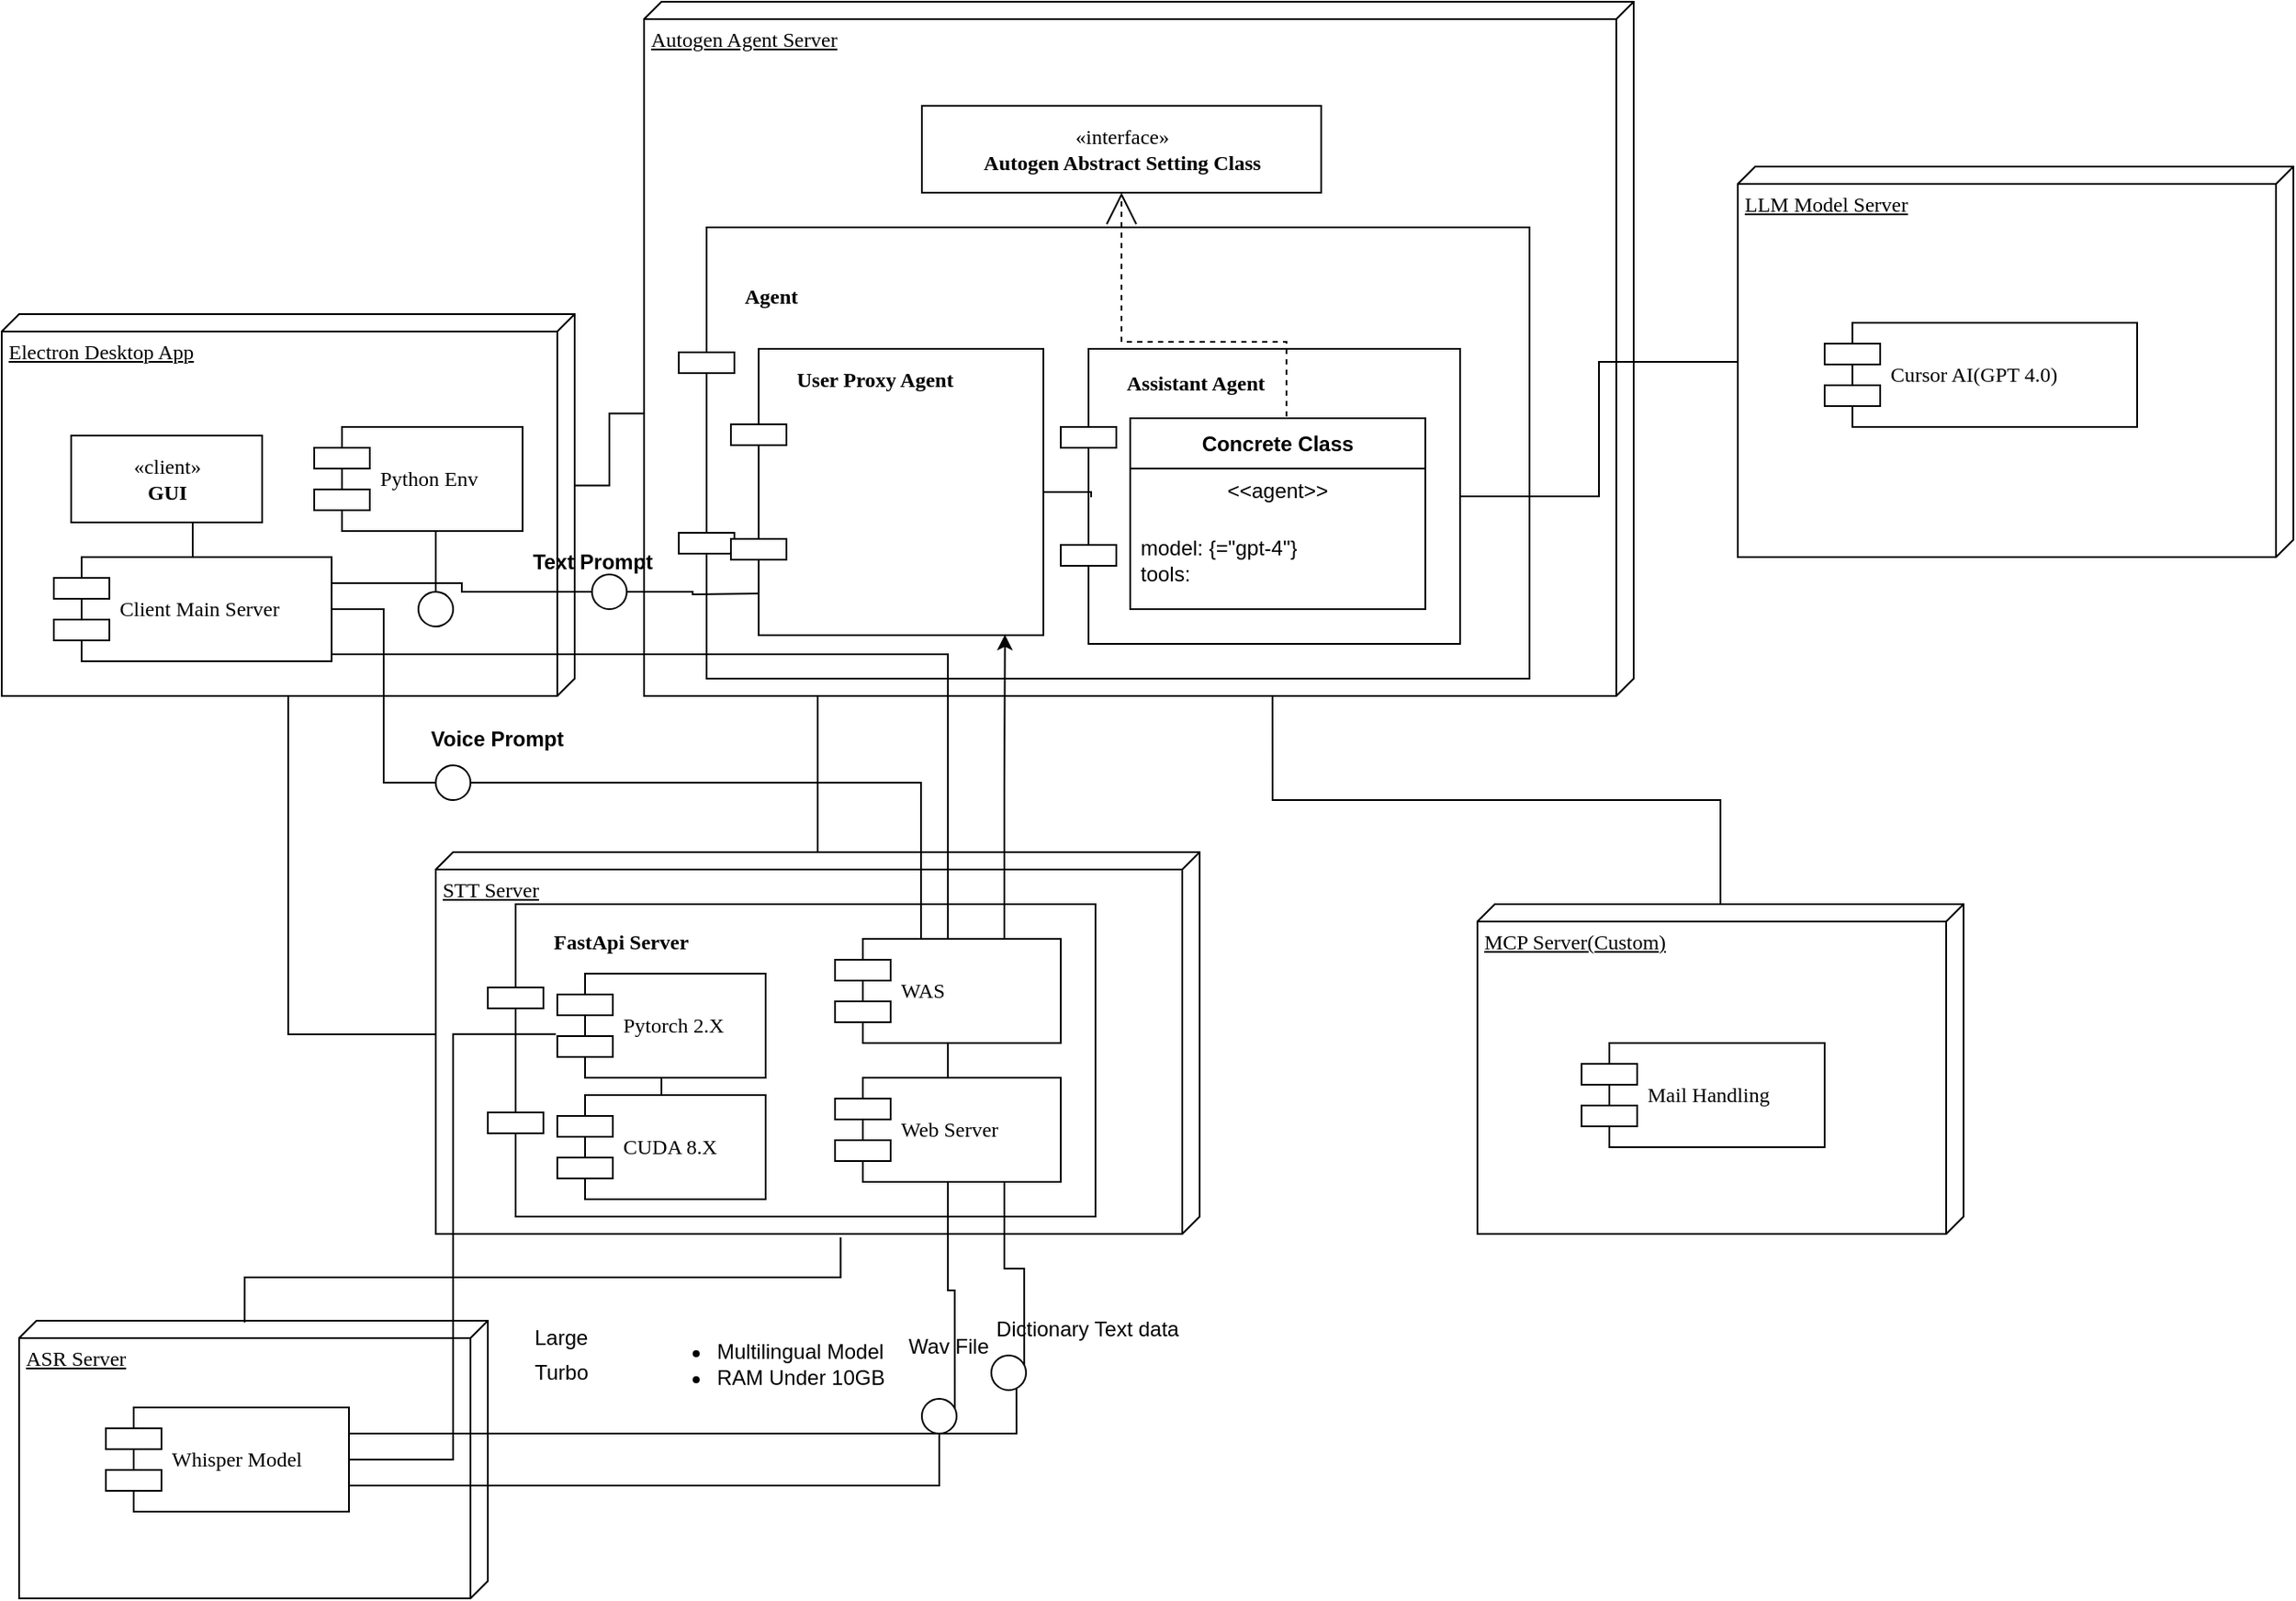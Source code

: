<mxfile version="26.2.14">
  <diagram name="Page-1" id="5f0bae14-7c28-e335-631c-24af17079c00">
    <mxGraphModel dx="1522" dy="1841" grid="1" gridSize="10" guides="1" tooltips="1" connect="1" arrows="1" fold="1" page="1" pageScale="1" pageWidth="1100" pageHeight="850" background="none" math="0" shadow="0">
      <root>
        <mxCell id="0" />
        <mxCell id="1" parent="0" />
        <mxCell id="_DX33EU-IOQj22-FRPUu-22" style="edgeStyle=orthogonalEdgeStyle;rounded=0;orthogonalLoop=1;jettySize=auto;html=1;endArrow=none;startFill=0;entryX=0.593;entryY=0.998;entryDx=0;entryDy=0;entryPerimeter=0;exitX=0.449;exitY=0.004;exitDx=0;exitDy=0;exitPerimeter=0;" edge="1" parent="1" source="39150e848f15840c-1" target="39150e848f15840c-2">
          <mxGeometry relative="1" as="geometry" />
        </mxCell>
        <mxCell id="39150e848f15840c-1" value="Electron Desktop App" style="verticalAlign=top;align=left;spacingTop=8;spacingLeft=2;spacingRight=12;shape=cube;size=10;direction=south;fontStyle=4;html=1;rounded=0;shadow=0;comic=0;labelBackgroundColor=none;strokeWidth=1;fontFamily=Verdana;fontSize=12" parent="1" vertex="1">
          <mxGeometry x="120" y="70" width="330" height="220" as="geometry" />
        </mxCell>
        <mxCell id="_DX33EU-IOQj22-FRPUu-21" style="edgeStyle=orthogonalEdgeStyle;rounded=0;orthogonalLoop=1;jettySize=auto;html=1;exitX=1;exitY=0.365;exitDx=0;exitDy=0;exitPerimeter=0;endArrow=none;startFill=0;" edge="1" parent="1" source="39150e848f15840c-2" target="_DX33EU-IOQj22-FRPUu-2">
          <mxGeometry relative="1" as="geometry" />
        </mxCell>
        <mxCell id="39150e848f15840c-2" value="Autogen Agent Server" style="verticalAlign=top;align=left;spacingTop=8;spacingLeft=2;spacingRight=12;shape=cube;size=10;direction=south;fontStyle=4;html=1;rounded=0;shadow=0;comic=0;labelBackgroundColor=none;strokeWidth=1;fontFamily=Verdana;fontSize=12" parent="1" vertex="1">
          <mxGeometry x="490" y="-110" width="570" height="400" as="geometry" />
        </mxCell>
        <mxCell id="_DX33EU-IOQj22-FRPUu-50" value="&lt;h4 style=&quot;padding-bottom: 180px;&quot;&gt;Agent&lt;/h4&gt;" style="shape=component;align=left;spacingLeft=36;rounded=0;shadow=0;comic=0;labelBackgroundColor=none;strokeWidth=1;fontFamily=Verdana;fontSize=12;html=1;" vertex="1" parent="1">
          <mxGeometry x="510" y="20" width="490" height="260" as="geometry" />
        </mxCell>
        <mxCell id="_DX33EU-IOQj22-FRPUu-29" style="edgeStyle=orthogonalEdgeStyle;rounded=0;orthogonalLoop=1;jettySize=auto;html=1;exitX=0.5;exitY=1;exitDx=0;exitDy=0;entryX=0.5;entryY=0;entryDx=0;entryDy=0;endArrow=none;startFill=0;" edge="1" parent="1" source="39150e848f15840c-4" target="_DX33EU-IOQj22-FRPUu-28">
          <mxGeometry relative="1" as="geometry" />
        </mxCell>
        <mxCell id="39150e848f15840c-4" value="«client»&lt;br&gt;&lt;b&gt;GUI&lt;/b&gt;" style="html=1;rounded=0;shadow=0;comic=0;labelBackgroundColor=none;strokeWidth=1;fontFamily=Verdana;fontSize=12;align=center;" parent="1" vertex="1">
          <mxGeometry x="160" y="140" width="110" height="50" as="geometry" />
        </mxCell>
        <mxCell id="39150e848f15840c-3" value="STT Server" style="verticalAlign=top;align=left;spacingTop=8;spacingLeft=2;spacingRight=12;shape=cube;size=10;direction=south;fontStyle=4;html=1;rounded=0;shadow=0;comic=0;labelBackgroundColor=none;strokeWidth=1;fontFamily=Verdana;fontSize=12" parent="1" vertex="1">
          <mxGeometry x="370" y="380" width="440" height="220" as="geometry" />
        </mxCell>
        <mxCell id="_DX33EU-IOQj22-FRPUu-26" value="&lt;h4 style=&quot;padding-bottom: 137px;&quot;&gt;FastApi Server&lt;/h4&gt;" style="shape=component;align=left;spacingLeft=36;rounded=0;shadow=0;comic=0;labelBackgroundColor=none;strokeWidth=1;fontFamily=Verdana;fontSize=12;html=1;" vertex="1" parent="1">
          <mxGeometry x="400" y="410" width="350" height="180" as="geometry" />
        </mxCell>
        <mxCell id="39150e848f15840c-5" value="Python Env" style="shape=component;align=left;spacingLeft=36;rounded=0;shadow=0;comic=0;labelBackgroundColor=none;strokeWidth=1;fontFamily=Verdana;fontSize=12;html=1;" parent="1" vertex="1">
          <mxGeometry x="300" y="135" width="120" height="60" as="geometry" />
        </mxCell>
        <mxCell id="39150e848f15840c-6" value="" style="ellipse;whiteSpace=wrap;html=1;rounded=0;shadow=0;comic=0;labelBackgroundColor=none;strokeWidth=1;fontFamily=Verdana;fontSize=12;align=center;" parent="1" vertex="1">
          <mxGeometry x="360" y="230" width="20" height="20" as="geometry" />
        </mxCell>
        <mxCell id="39150e848f15840c-8" value="«interface»&lt;br&gt;&lt;b&gt;Autogen Abstract Setting Class&lt;/b&gt;" style="html=1;rounded=0;shadow=0;comic=0;labelBackgroundColor=none;strokeWidth=1;fontFamily=Verdana;fontSize=12;align=center;" parent="1" vertex="1">
          <mxGeometry x="650" y="-50" width="230" height="50" as="geometry" />
        </mxCell>
        <mxCell id="_DX33EU-IOQj22-FRPUu-25" style="edgeStyle=orthogonalEdgeStyle;rounded=0;orthogonalLoop=1;jettySize=auto;html=1;exitX=0.5;exitY=1;exitDx=0;exitDy=0;entryX=0.5;entryY=0;entryDx=0;entryDy=0;endArrow=none;startFill=0;" edge="1" parent="1" source="39150e848f15840c-10" target="_DX33EU-IOQj22-FRPUu-18">
          <mxGeometry relative="1" as="geometry" />
        </mxCell>
        <mxCell id="39150e848f15840c-10" value="Pytorch 2.X" style="shape=component;align=left;spacingLeft=36;rounded=0;shadow=0;comic=0;labelBackgroundColor=none;strokeWidth=1;fontFamily=Verdana;fontSize=12;html=1;" parent="1" vertex="1">
          <mxGeometry x="440" y="450" width="120" height="60" as="geometry" />
        </mxCell>
        <mxCell id="39150e848f15840c-14" style="edgeStyle=elbowEdgeStyle;rounded=0;html=1;labelBackgroundColor=none;startArrow=none;startFill=0;startSize=8;endArrow=none;endFill=0;endSize=16;fontFamily=Verdana;fontSize=12;" parent="1" source="39150e848f15840c-6" target="39150e848f15840c-5" edge="1">
          <mxGeometry relative="1" as="geometry" />
        </mxCell>
        <mxCell id="39150e848f15840c-17" style="edgeStyle=orthogonalEdgeStyle;rounded=0;html=1;labelBackgroundColor=none;startArrow=none;startFill=0;startSize=8;endArrow=none;endFill=0;endSize=16;fontFamily=Verdana;fontSize=12;" parent="1" source="39150e848f15840c-3" target="39150e848f15840c-2" edge="1">
          <mxGeometry relative="1" as="geometry">
            <Array as="points">
              <mxPoint x="695" y="485" />
            </Array>
          </mxGeometry>
        </mxCell>
        <mxCell id="39150e848f15840c-18" style="edgeStyle=orthogonalEdgeStyle;rounded=0;html=1;labelBackgroundColor=none;startArrow=none;startFill=0;startSize=8;endArrow=none;endFill=0;endSize=16;fontFamily=Verdana;fontSize=12;" parent="1" source="39150e848f15840c-3" target="39150e848f15840c-1" edge="1">
          <mxGeometry relative="1" as="geometry">
            <Array as="points">
              <mxPoint x="285" y="485" />
            </Array>
          </mxGeometry>
        </mxCell>
        <mxCell id="_DX33EU-IOQj22-FRPUu-1" value="LLM Model Server" style="verticalAlign=top;align=left;spacingTop=8;spacingLeft=2;spacingRight=12;shape=cube;size=10;direction=south;fontStyle=4;html=1;rounded=0;shadow=0;comic=0;labelBackgroundColor=none;strokeWidth=1;fontFamily=Verdana;fontSize=12" vertex="1" parent="1">
          <mxGeometry x="1120" y="-15" width="320" height="225" as="geometry" />
        </mxCell>
        <mxCell id="_DX33EU-IOQj22-FRPUu-2" value="MCP Server(Custom)" style="verticalAlign=top;align=left;spacingTop=8;spacingLeft=2;spacingRight=12;shape=cube;size=10;direction=south;fontStyle=4;html=1;rounded=0;shadow=0;comic=0;labelBackgroundColor=none;strokeWidth=1;fontFamily=Verdana;fontSize=12" vertex="1" parent="1">
          <mxGeometry x="970" y="410" width="280" height="190" as="geometry" />
        </mxCell>
        <mxCell id="_DX33EU-IOQj22-FRPUu-3" value="ASR Server" style="verticalAlign=top;align=left;spacingTop=8;spacingLeft=2;spacingRight=12;shape=cube;size=10;direction=south;fontStyle=4;html=1;rounded=0;shadow=0;comic=0;labelBackgroundColor=none;strokeWidth=1;fontFamily=Verdana;fontSize=12" vertex="1" parent="1">
          <mxGeometry x="130" y="650" width="270" height="160" as="geometry" />
        </mxCell>
        <mxCell id="_DX33EU-IOQj22-FRPUu-73" style="edgeStyle=orthogonalEdgeStyle;rounded=0;orthogonalLoop=1;jettySize=auto;html=1;exitX=1;exitY=0.25;exitDx=0;exitDy=0;entryX=0.75;entryY=1;entryDx=0;entryDy=0;endArrow=none;startFill=0;" edge="1" parent="1" source="_DX33EU-IOQj22-FRPUu-74" target="_DX33EU-IOQj22-FRPUu-31">
          <mxGeometry relative="1" as="geometry" />
        </mxCell>
        <mxCell id="_DX33EU-IOQj22-FRPUu-4" value="Whisper Model" style="shape=component;align=left;spacingLeft=36;rounded=0;shadow=0;comic=0;labelBackgroundColor=none;strokeWidth=1;fontFamily=Verdana;fontSize=12;html=1;" vertex="1" parent="1">
          <mxGeometry x="180" y="700" width="140" height="60" as="geometry" />
        </mxCell>
        <mxCell id="_DX33EU-IOQj22-FRPUu-5" value="" style="shape=table;startSize=0;container=1;collapsible=0;childLayout=tableLayout;fontSize=11;fillColor=none;strokeColor=none;" vertex="1" parent="1">
          <mxGeometry x="420" y="650" width="60" height="50" as="geometry" />
        </mxCell>
        <mxCell id="_DX33EU-IOQj22-FRPUu-6" value="" style="shape=tableRow;horizontal=0;startSize=0;swimlaneHead=0;swimlaneBody=0;strokeColor=inherit;top=0;left=0;bottom=0;right=0;collapsible=0;dropTarget=0;fillColor=none;points=[[0,0.5],[1,0.5]];portConstraint=eastwest;fontSize=16;" vertex="1" parent="_DX33EU-IOQj22-FRPUu-5">
          <mxGeometry width="60" height="20" as="geometry" />
        </mxCell>
        <mxCell id="_DX33EU-IOQj22-FRPUu-7" value="Large" style="shape=partialRectangle;html=1;whiteSpace=wrap;connectable=0;strokeColor=inherit;overflow=hidden;fillColor=none;top=0;left=0;bottom=0;right=0;pointerEvents=1;fontSize=12;align=left;spacingLeft=5;" vertex="1" parent="_DX33EU-IOQj22-FRPUu-6">
          <mxGeometry width="60" height="20" as="geometry">
            <mxRectangle width="60" height="20" as="alternateBounds" />
          </mxGeometry>
        </mxCell>
        <mxCell id="_DX33EU-IOQj22-FRPUu-8" value="" style="shape=tableRow;horizontal=0;startSize=0;swimlaneHead=0;swimlaneBody=0;strokeColor=inherit;top=0;left=0;bottom=0;right=0;collapsible=0;dropTarget=0;fillColor=none;points=[[0,0.5],[1,0.5]];portConstraint=eastwest;fontSize=16;" vertex="1" parent="_DX33EU-IOQj22-FRPUu-5">
          <mxGeometry y="20" width="60" height="15" as="geometry" />
        </mxCell>
        <mxCell id="_DX33EU-IOQj22-FRPUu-9" value="Turbo" style="shape=partialRectangle;html=1;whiteSpace=wrap;connectable=0;strokeColor=inherit;overflow=hidden;fillColor=none;top=0;left=0;bottom=0;right=0;pointerEvents=1;fontSize=12;align=left;spacingLeft=5;" vertex="1" parent="_DX33EU-IOQj22-FRPUu-8">
          <mxGeometry width="60" height="15" as="geometry">
            <mxRectangle width="60" height="15" as="alternateBounds" />
          </mxGeometry>
        </mxCell>
        <mxCell id="_DX33EU-IOQj22-FRPUu-10" value="" style="shape=tableRow;horizontal=0;startSize=0;swimlaneHead=0;swimlaneBody=0;strokeColor=inherit;top=0;left=0;bottom=0;right=0;collapsible=0;dropTarget=0;fillColor=none;points=[[0,0.5],[1,0.5]];portConstraint=eastwest;fontSize=16;" vertex="1" parent="_DX33EU-IOQj22-FRPUu-5">
          <mxGeometry y="35" width="60" height="15" as="geometry" />
        </mxCell>
        <mxCell id="_DX33EU-IOQj22-FRPUu-11" value="" style="shape=partialRectangle;html=1;whiteSpace=wrap;connectable=0;strokeColor=inherit;overflow=hidden;fillColor=none;top=0;left=0;bottom=0;right=0;pointerEvents=1;fontSize=12;align=left;spacingLeft=5;" vertex="1" parent="_DX33EU-IOQj22-FRPUu-10">
          <mxGeometry width="60" height="15" as="geometry">
            <mxRectangle width="60" height="15" as="alternateBounds" />
          </mxGeometry>
        </mxCell>
        <mxCell id="_DX33EU-IOQj22-FRPUu-14" value="&lt;ul&gt;&lt;li&gt;Multilingual Model&lt;/li&gt;&lt;li&gt;RAM Under 10GB&lt;/li&gt;&lt;/ul&gt;" style="text;strokeColor=none;fillColor=none;html=1;whiteSpace=wrap;verticalAlign=middle;overflow=hidden;" vertex="1" parent="1">
          <mxGeometry x="490" y="635" width="200" height="80" as="geometry" />
        </mxCell>
        <mxCell id="_DX33EU-IOQj22-FRPUu-15" value="Mail Handling" style="shape=component;align=left;spacingLeft=36;rounded=0;shadow=0;comic=0;labelBackgroundColor=none;strokeWidth=1;fontFamily=Verdana;fontSize=12;html=1;" vertex="1" parent="1">
          <mxGeometry x="1030" y="490" width="140" height="60" as="geometry" />
        </mxCell>
        <mxCell id="_DX33EU-IOQj22-FRPUu-16" value="Cursor AI(GPT 4.0)" style="shape=component;align=left;spacingLeft=36;rounded=0;shadow=0;comic=0;labelBackgroundColor=none;strokeWidth=1;fontFamily=Verdana;fontSize=12;html=1;" vertex="1" parent="1">
          <mxGeometry x="1170" y="75" width="180" height="60" as="geometry" />
        </mxCell>
        <mxCell id="_DX33EU-IOQj22-FRPUu-18" value="CUDA 8.X" style="shape=component;align=left;spacingLeft=36;rounded=0;shadow=0;comic=0;labelBackgroundColor=none;strokeWidth=1;fontFamily=Verdana;fontSize=12;html=1;" vertex="1" parent="1">
          <mxGeometry x="440" y="520" width="120" height="60" as="geometry" />
        </mxCell>
        <mxCell id="_DX33EU-IOQj22-FRPUu-23" style="edgeStyle=orthogonalEdgeStyle;rounded=0;orthogonalLoop=1;jettySize=auto;html=1;exitX=1.009;exitY=0.47;exitDx=0;exitDy=0;exitPerimeter=0;entryX=0.006;entryY=0.519;entryDx=0;entryDy=0;entryPerimeter=0;endArrow=none;startFill=0;" edge="1" parent="1" source="39150e848f15840c-3" target="_DX33EU-IOQj22-FRPUu-3">
          <mxGeometry relative="1" as="geometry" />
        </mxCell>
        <mxCell id="_DX33EU-IOQj22-FRPUu-24" style="edgeStyle=orthogonalEdgeStyle;rounded=0;orthogonalLoop=1;jettySize=auto;html=1;exitX=1;exitY=0.5;exitDx=0;exitDy=0;entryX=-0.007;entryY=0.581;entryDx=0;entryDy=0;entryPerimeter=0;endArrow=none;startFill=0;" edge="1" parent="1" source="_DX33EU-IOQj22-FRPUu-4" target="39150e848f15840c-10">
          <mxGeometry relative="1" as="geometry" />
        </mxCell>
        <mxCell id="_DX33EU-IOQj22-FRPUu-27" style="edgeStyle=orthogonalEdgeStyle;rounded=0;orthogonalLoop=1;jettySize=auto;html=1;exitX=0.625;exitY=0.933;exitDx=0;exitDy=0;exitPerimeter=0;entryX=0.5;entryY=0;entryDx=0;entryDy=0;endArrow=none;startFill=0;" edge="1" parent="1" source="_DX33EU-IOQj22-FRPUu-28" target="_DX33EU-IOQj22-FRPUu-30">
          <mxGeometry relative="1" as="geometry" />
        </mxCell>
        <mxCell id="_DX33EU-IOQj22-FRPUu-28" value="Client Main Server" style="shape=component;align=left;spacingLeft=36;rounded=0;shadow=0;comic=0;labelBackgroundColor=none;strokeWidth=1;fontFamily=Verdana;fontSize=12;html=1;" vertex="1" parent="1">
          <mxGeometry x="150" y="210" width="160" height="60" as="geometry" />
        </mxCell>
        <mxCell id="_DX33EU-IOQj22-FRPUu-33" style="edgeStyle=orthogonalEdgeStyle;rounded=0;orthogonalLoop=1;jettySize=auto;html=1;exitX=0.5;exitY=1;exitDx=0;exitDy=0;entryX=0.5;entryY=0;entryDx=0;entryDy=0;endArrow=none;startFill=0;" edge="1" parent="1" source="_DX33EU-IOQj22-FRPUu-30" target="_DX33EU-IOQj22-FRPUu-31">
          <mxGeometry relative="1" as="geometry" />
        </mxCell>
        <mxCell id="_DX33EU-IOQj22-FRPUu-46" style="edgeStyle=orthogonalEdgeStyle;rounded=0;orthogonalLoop=1;jettySize=auto;html=1;exitX=0.75;exitY=0;exitDx=0;exitDy=0;entryX=0.877;entryY=0.998;entryDx=0;entryDy=0;entryPerimeter=0;" edge="1" parent="1" source="_DX33EU-IOQj22-FRPUu-30" target="_DX33EU-IOQj22-FRPUu-53">
          <mxGeometry relative="1" as="geometry">
            <mxPoint x="630" y="212.5" as="targetPoint" />
          </mxGeometry>
        </mxCell>
        <mxCell id="_DX33EU-IOQj22-FRPUu-30" value="WAS" style="shape=component;align=left;spacingLeft=36;rounded=0;shadow=0;comic=0;labelBackgroundColor=none;strokeWidth=1;fontFamily=Verdana;fontSize=12;html=1;" vertex="1" parent="1">
          <mxGeometry x="600" y="430" width="130" height="60" as="geometry" />
        </mxCell>
        <mxCell id="_DX33EU-IOQj22-FRPUu-37" style="edgeStyle=orthogonalEdgeStyle;rounded=0;orthogonalLoop=1;jettySize=auto;html=1;exitX=0.5;exitY=1;exitDx=0;exitDy=0;entryX=1;entryY=0.75;entryDx=0;entryDy=0;endArrow=none;startFill=0;" edge="1" parent="1" source="_DX33EU-IOQj22-FRPUu-70" target="_DX33EU-IOQj22-FRPUu-4">
          <mxGeometry relative="1" as="geometry" />
        </mxCell>
        <mxCell id="_DX33EU-IOQj22-FRPUu-31" value="Web Server" style="shape=component;align=left;spacingLeft=36;rounded=0;shadow=0;comic=0;labelBackgroundColor=none;strokeWidth=1;fontFamily=Verdana;fontSize=12;html=1;" vertex="1" parent="1">
          <mxGeometry x="600" y="510" width="130" height="60" as="geometry" />
        </mxCell>
        <mxCell id="_DX33EU-IOQj22-FRPUu-41" value="" style="ellipse;whiteSpace=wrap;html=1;rounded=0;shadow=0;comic=0;labelBackgroundColor=none;strokeWidth=1;fontFamily=Verdana;fontSize=12;align=center;" vertex="1" parent="1">
          <mxGeometry x="370" y="330" width="20" height="20" as="geometry" />
        </mxCell>
        <mxCell id="_DX33EU-IOQj22-FRPUu-42" style="edgeStyle=elbowEdgeStyle;rounded=0;html=1;labelBackgroundColor=none;startArrow=none;startFill=0;startSize=8;endArrow=none;endFill=0;endSize=16;fontFamily=Verdana;fontSize=12;entryX=1;entryY=0.5;entryDx=0;entryDy=0;" edge="1" parent="1" source="_DX33EU-IOQj22-FRPUu-41" target="_DX33EU-IOQj22-FRPUu-28">
          <mxGeometry relative="1" as="geometry">
            <mxPoint x="380" y="205" as="targetPoint" />
          </mxGeometry>
        </mxCell>
        <mxCell id="_DX33EU-IOQj22-FRPUu-43" value="&lt;h4&gt;Voice Prompt&lt;/h4&gt;" style="text;html=1;align=center;verticalAlign=middle;resizable=0;points=[];autosize=1;strokeColor=none;fillColor=none;" vertex="1" parent="1">
          <mxGeometry x="355" y="285" width="100" height="60" as="geometry" />
        </mxCell>
        <mxCell id="_DX33EU-IOQj22-FRPUu-45" style="edgeStyle=orthogonalEdgeStyle;rounded=0;orthogonalLoop=1;jettySize=auto;html=1;exitX=1;exitY=0.5;exitDx=0;exitDy=0;entryX=0.381;entryY=0.008;entryDx=0;entryDy=0;entryPerimeter=0;endArrow=none;startFill=0;" edge="1" parent="1" source="_DX33EU-IOQj22-FRPUu-41" target="_DX33EU-IOQj22-FRPUu-30">
          <mxGeometry relative="1" as="geometry" />
        </mxCell>
        <mxCell id="_DX33EU-IOQj22-FRPUu-51" value="&lt;h4 style=&quot;padding-bottom: 130px;&quot;&gt;Assistant Agent&lt;/h4&gt;" style="shape=component;align=left;spacingLeft=36;rounded=0;shadow=0;comic=0;labelBackgroundColor=none;strokeWidth=1;fontFamily=Verdana;fontSize=12;html=1;" vertex="1" parent="1">
          <mxGeometry x="730" y="90" width="230" height="170" as="geometry" />
        </mxCell>
        <mxCell id="_DX33EU-IOQj22-FRPUu-47" value="Concrete Class" style="swimlane;fontStyle=1;align=center;verticalAlign=middle;childLayout=stackLayout;horizontal=1;startSize=29;horizontalStack=0;resizeParent=1;resizeParentMax=0;resizeLast=0;collapsible=0;marginBottom=0;html=1;whiteSpace=wrap;" vertex="1" parent="1">
          <mxGeometry x="770" y="130" width="170" height="110" as="geometry" />
        </mxCell>
        <mxCell id="_DX33EU-IOQj22-FRPUu-48" value="&amp;lt;&amp;lt;agent&amp;gt;&amp;gt;" style="text;html=1;strokeColor=none;fillColor=none;align=center;verticalAlign=middle;spacingLeft=4;spacingRight=4;overflow=hidden;rotatable=0;points=[[0,0.5],[1,0.5]];portConstraint=eastwest;whiteSpace=wrap;" vertex="1" parent="_DX33EU-IOQj22-FRPUu-47">
          <mxGeometry y="29" width="170" height="25" as="geometry" />
        </mxCell>
        <mxCell id="_DX33EU-IOQj22-FRPUu-49" value="model: {=&quot;gpt-4&quot;}&lt;div&gt;tools:&amp;nbsp;&lt;/div&gt;" style="text;html=1;strokeColor=none;fillColor=none;align=left;verticalAlign=middle;spacingLeft=4;spacingRight=4;overflow=hidden;rotatable=0;points=[[0,0.5],[1,0.5]];portConstraint=eastwest;whiteSpace=wrap;" vertex="1" parent="_DX33EU-IOQj22-FRPUu-47">
          <mxGeometry y="54" width="170" height="56" as="geometry" />
        </mxCell>
        <mxCell id="39150e848f15840c-16" style="edgeStyle=orthogonalEdgeStyle;rounded=0;html=1;dashed=1;labelBackgroundColor=none;startArrow=none;startFill=0;startSize=8;endArrow=open;endFill=0;endSize=16;fontFamily=Verdana;fontSize=12;exitX=0.5;exitY=0;exitDx=0;exitDy=0;entryX=0.5;entryY=1;entryDx=0;entryDy=0;" parent="1" source="_DX33EU-IOQj22-FRPUu-47" target="39150e848f15840c-8" edge="1">
          <mxGeometry relative="1" as="geometry">
            <mxPoint x="859.5" y="39.65" as="targetPoint" />
            <Array as="points">
              <mxPoint x="860" y="130" />
              <mxPoint x="860" y="86" />
              <mxPoint x="765" y="86" />
            </Array>
          </mxGeometry>
        </mxCell>
        <mxCell id="_DX33EU-IOQj22-FRPUu-53" value="&lt;h4 style=&quot;padding-bottom: 130px;&quot;&gt;User Proxy Agent&lt;/h4&gt;" style="shape=component;align=left;spacingLeft=36;rounded=0;shadow=0;comic=0;labelBackgroundColor=none;strokeWidth=1;fontFamily=Verdana;fontSize=12;html=1;" vertex="1" parent="1">
          <mxGeometry x="540" y="90" width="180" height="165" as="geometry" />
        </mxCell>
        <mxCell id="_DX33EU-IOQj22-FRPUu-19" style="edgeStyle=orthogonalEdgeStyle;rounded=0;orthogonalLoop=1;jettySize=auto;html=1;endArrow=none;startFill=0;exitX=1;exitY=0.5;exitDx=0;exitDy=0;" edge="1" parent="1" source="_DX33EU-IOQj22-FRPUu-51" target="_DX33EU-IOQj22-FRPUu-1">
          <mxGeometry relative="1" as="geometry" />
        </mxCell>
        <mxCell id="_DX33EU-IOQj22-FRPUu-57" value="" style="ellipse;whiteSpace=wrap;html=1;rounded=0;shadow=0;comic=0;labelBackgroundColor=none;strokeWidth=1;fontFamily=Verdana;fontSize=12;align=center;" vertex="1" parent="1">
          <mxGeometry x="460" y="220" width="20" height="20" as="geometry" />
        </mxCell>
        <mxCell id="_DX33EU-IOQj22-FRPUu-58" style="edgeStyle=elbowEdgeStyle;rounded=0;html=1;labelBackgroundColor=none;startArrow=none;startFill=0;startSize=8;endArrow=none;endFill=0;endSize=16;fontFamily=Verdana;fontSize=12;entryX=1;entryY=0.25;entryDx=0;entryDy=0;" edge="1" parent="1" source="_DX33EU-IOQj22-FRPUu-57" target="_DX33EU-IOQj22-FRPUu-28">
          <mxGeometry relative="1" as="geometry">
            <mxPoint x="470" y="190" as="targetPoint" />
          </mxGeometry>
        </mxCell>
        <mxCell id="_DX33EU-IOQj22-FRPUu-61" style="edgeStyle=orthogonalEdgeStyle;rounded=0;orthogonalLoop=1;jettySize=auto;html=1;exitX=1;exitY=0.5;exitDx=0;exitDy=0;endArrow=none;startFill=0;" edge="1" parent="1" source="_DX33EU-IOQj22-FRPUu-57">
          <mxGeometry relative="1" as="geometry">
            <mxPoint x="556" y="231" as="targetPoint" />
          </mxGeometry>
        </mxCell>
        <mxCell id="_DX33EU-IOQj22-FRPUu-62" value="&lt;h4&gt;Text Prompt&lt;/h4&gt;" style="text;html=1;align=center;verticalAlign=middle;resizable=0;points=[];autosize=1;strokeColor=none;fillColor=none;" vertex="1" parent="1">
          <mxGeometry x="415" y="183" width="90" height="60" as="geometry" />
        </mxCell>
        <mxCell id="_DX33EU-IOQj22-FRPUu-66" style="edgeStyle=orthogonalEdgeStyle;rounded=0;orthogonalLoop=1;jettySize=auto;html=1;exitX=1;exitY=0.5;exitDx=0;exitDy=0;entryX=0.076;entryY=0.503;entryDx=0;entryDy=0;entryPerimeter=0;endArrow=none;endFill=0;startFill=0;" edge="1" parent="1" source="_DX33EU-IOQj22-FRPUu-53" target="_DX33EU-IOQj22-FRPUu-51">
          <mxGeometry relative="1" as="geometry" />
        </mxCell>
        <mxCell id="_DX33EU-IOQj22-FRPUu-69" value="Wav File" style="text;html=1;align=center;verticalAlign=middle;resizable=0;points=[];autosize=1;strokeColor=none;fillColor=none;" vertex="1" parent="1">
          <mxGeometry x="630" y="650" width="70" height="30" as="geometry" />
        </mxCell>
        <mxCell id="_DX33EU-IOQj22-FRPUu-71" value="" style="edgeStyle=orthogonalEdgeStyle;rounded=0;orthogonalLoop=1;jettySize=auto;html=1;exitX=0.5;exitY=1;exitDx=0;exitDy=0;entryX=1;entryY=0.75;entryDx=0;entryDy=0;endArrow=none;startFill=0;" edge="1" parent="1" source="_DX33EU-IOQj22-FRPUu-31" target="_DX33EU-IOQj22-FRPUu-70">
          <mxGeometry relative="1" as="geometry">
            <mxPoint x="665" y="570" as="sourcePoint" />
            <mxPoint x="320" y="745" as="targetPoint" />
          </mxGeometry>
        </mxCell>
        <mxCell id="_DX33EU-IOQj22-FRPUu-70" value="" style="ellipse;whiteSpace=wrap;html=1;rounded=0;shadow=0;comic=0;labelBackgroundColor=none;strokeWidth=1;fontFamily=Verdana;fontSize=12;align=center;" vertex="1" parent="1">
          <mxGeometry x="650" y="695" width="20" height="20" as="geometry" />
        </mxCell>
        <mxCell id="_DX33EU-IOQj22-FRPUu-75" value="" style="edgeStyle=orthogonalEdgeStyle;rounded=0;orthogonalLoop=1;jettySize=auto;html=1;exitX=1;exitY=0.25;exitDx=0;exitDy=0;entryX=0.75;entryY=1;entryDx=0;entryDy=0;endArrow=none;startFill=0;" edge="1" parent="1" source="_DX33EU-IOQj22-FRPUu-4" target="_DX33EU-IOQj22-FRPUu-74">
          <mxGeometry relative="1" as="geometry">
            <mxPoint x="320" y="715" as="sourcePoint" />
            <mxPoint x="698" y="570" as="targetPoint" />
          </mxGeometry>
        </mxCell>
        <mxCell id="_DX33EU-IOQj22-FRPUu-74" value="" style="ellipse;whiteSpace=wrap;html=1;rounded=0;shadow=0;comic=0;labelBackgroundColor=none;strokeWidth=1;fontFamily=Verdana;fontSize=12;align=center;" vertex="1" parent="1">
          <mxGeometry x="690" y="670" width="20" height="20" as="geometry" />
        </mxCell>
        <mxCell id="_DX33EU-IOQj22-FRPUu-76" value="Dictionary Text data" style="text;html=1;align=center;verticalAlign=middle;resizable=0;points=[];autosize=1;strokeColor=none;fillColor=none;" vertex="1" parent="1">
          <mxGeometry x="680" y="640" width="130" height="30" as="geometry" />
        </mxCell>
      </root>
    </mxGraphModel>
  </diagram>
</mxfile>
